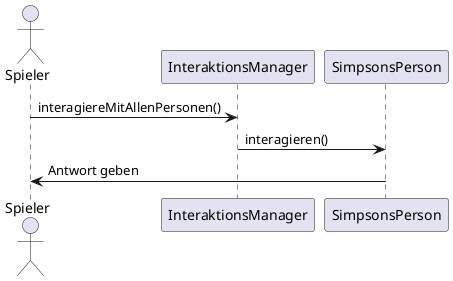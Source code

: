 @startuml
actor Spieler
participant "InteraktionsManager" as IM
participant "SimpsonsPerson" as SP

Spieler -> IM : interagiereMitAllenPersonen()
IM -> SP : interagieren()
SP -> Spieler : Antwort geben

@enduml

